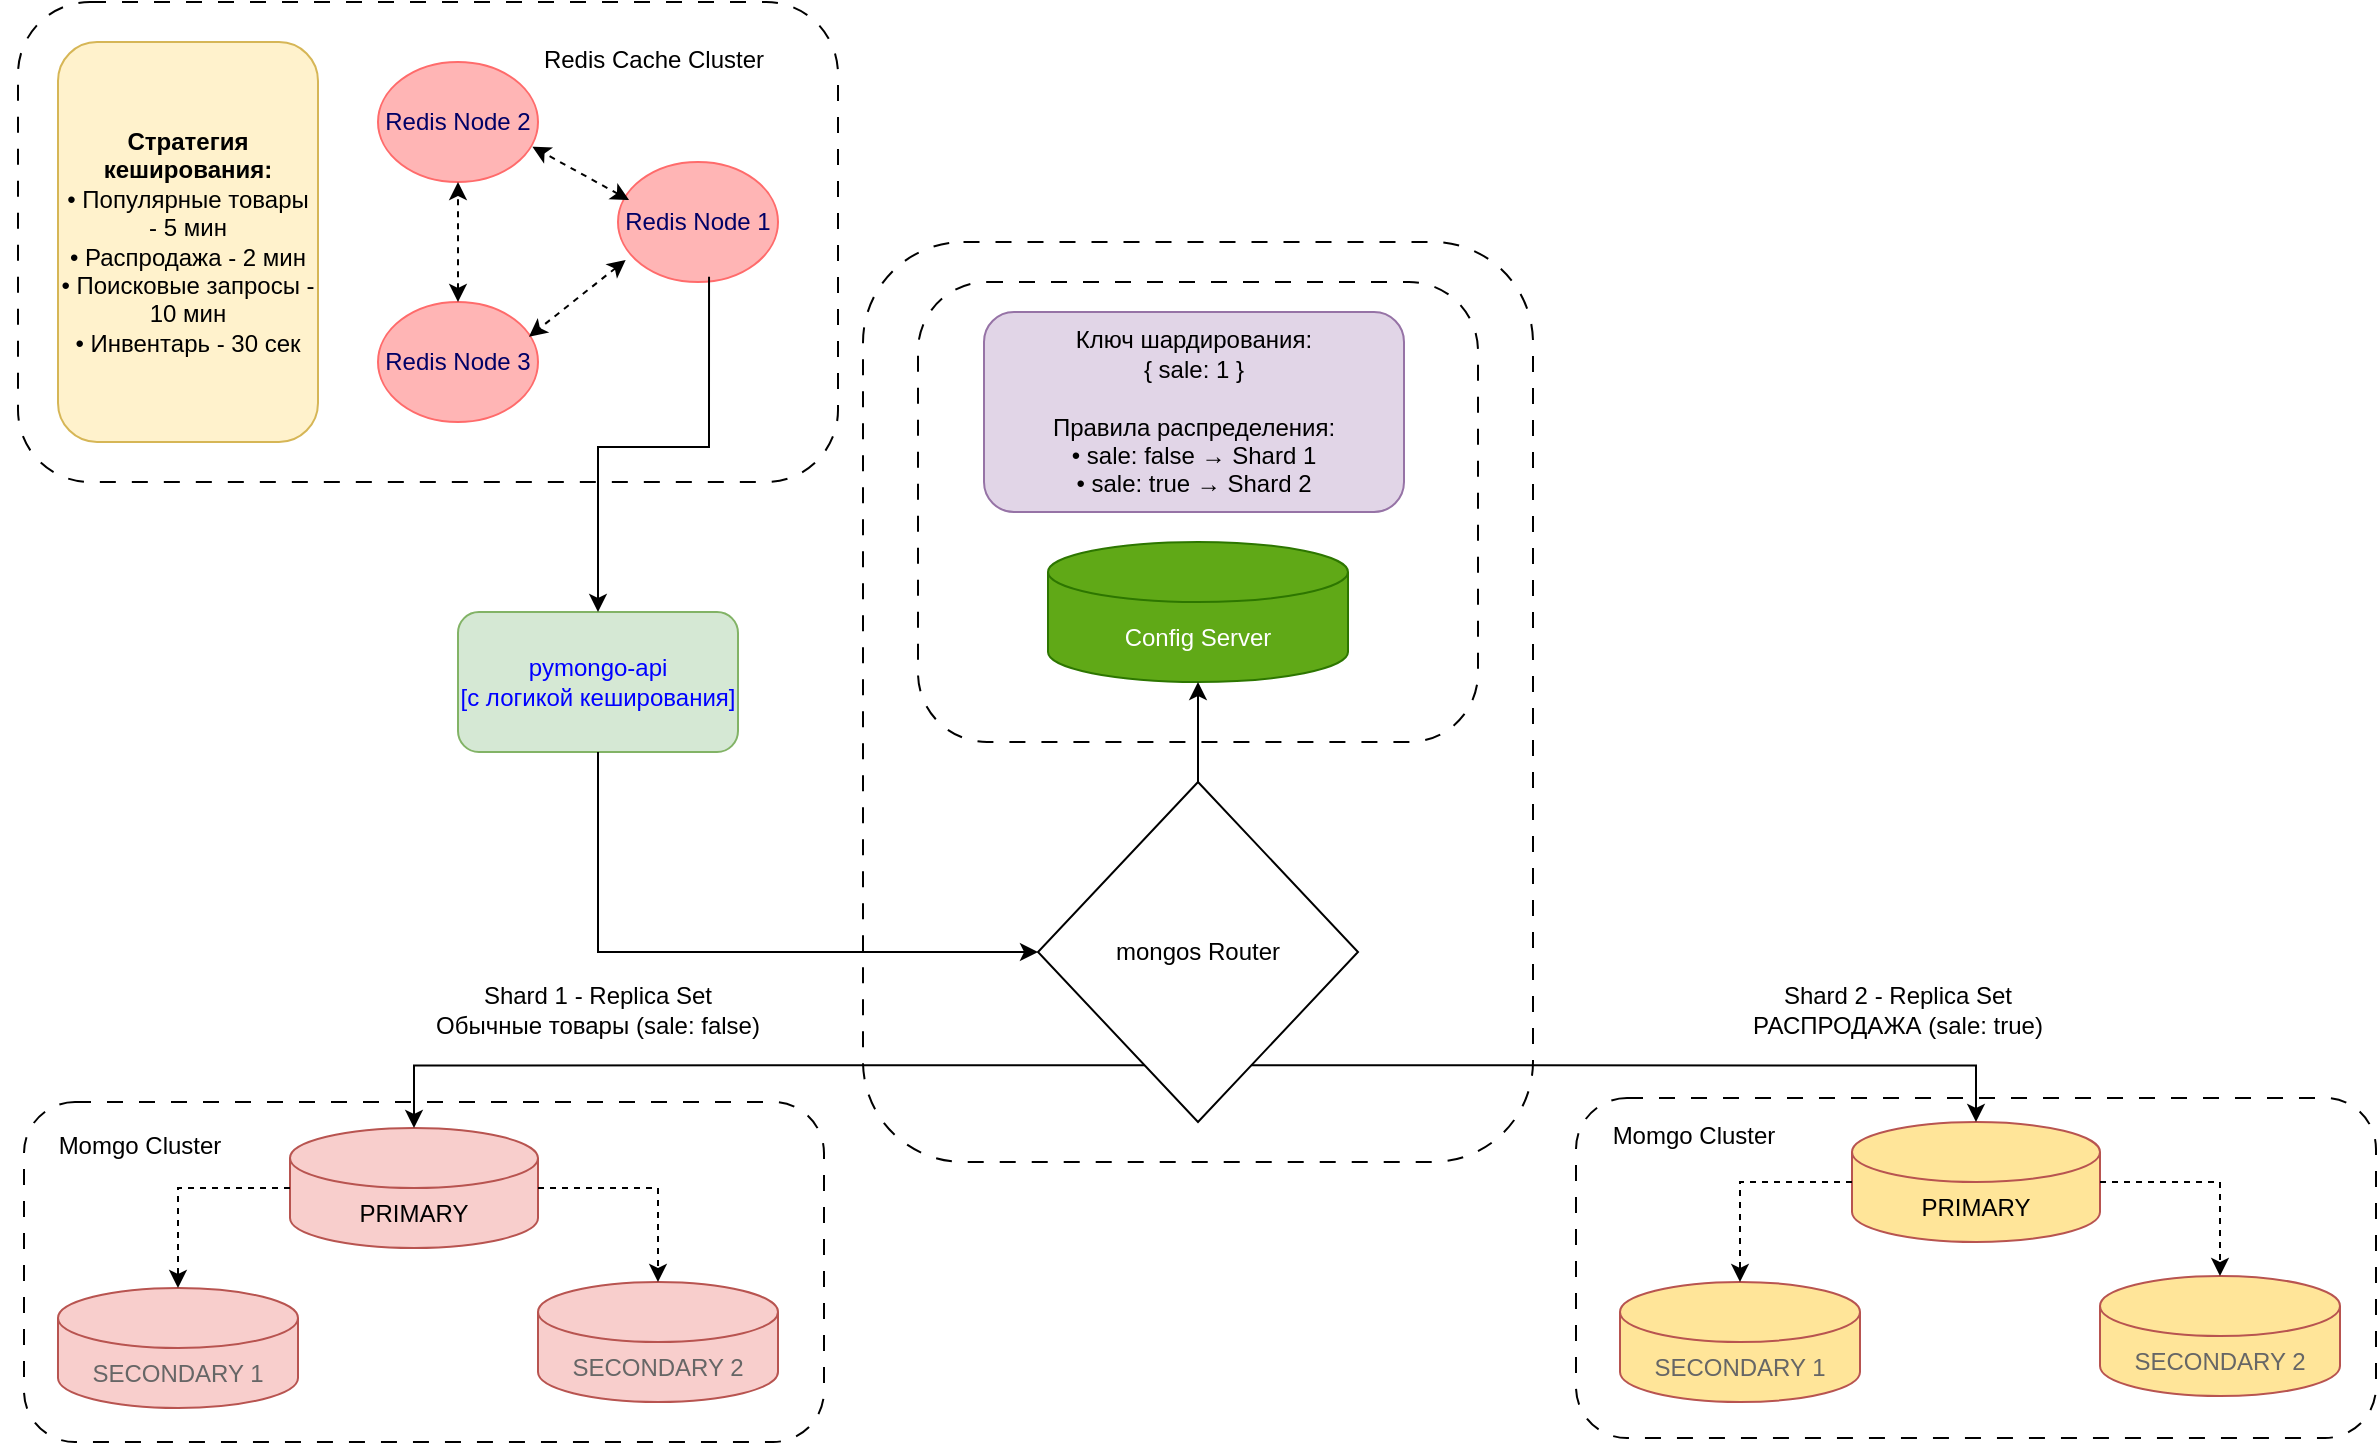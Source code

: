 <mxfile version="28.2.5">
  <diagram name="Page-1" id="-H_mtQnk-PTXWXPvYvuk">
    <mxGraphModel dx="1580" dy="1940" grid="1" gridSize="10" guides="1" tooltips="1" connect="1" arrows="1" fold="1" page="1" pageScale="1" pageWidth="1169" pageHeight="827" math="0" shadow="0">
      <root>
        <mxCell id="0" />
        <mxCell id="1" parent="0" />
        <mxCell id="redis-cluster" value="" style="rounded=1;whiteSpace=wrap;html=1;dashed=1;dashPattern=8 8;fillColor=none;" parent="1" vertex="1">
          <mxGeometry x="90" y="-70" width="410" height="240" as="geometry" />
        </mxCell>
        <mxCell id="redis-label" value="Redis Cache Cluster" style="text;html=1;strokeColor=none;fillColor=none;align=center;verticalAlign=middle;whiteSpace=wrap;rounded=0;" parent="1" vertex="1">
          <mxGeometry x="338" y="-56" width="140" height="30" as="geometry" />
        </mxCell>
        <mxCell id="redis-node1" value="&lt;font style=&quot;color: rgb(0, 0, 102);&quot;&gt;Redis Node 1&lt;/font&gt;" style="ellipse;whiteSpace=wrap;html=1;fillColor=#FFB5B5;strokeColor=#FF6B6B;" parent="1" vertex="1">
          <mxGeometry x="390" y="10" width="80" height="60" as="geometry" />
        </mxCell>
        <mxCell id="redis-node2" value="&lt;font style=&quot;color: rgb(0, 0, 102);&quot;&gt;Redis Node 2&lt;/font&gt;" style="ellipse;whiteSpace=wrap;html=1;fillColor=#FFB5B5;strokeColor=#FF6B6B;" parent="1" vertex="1">
          <mxGeometry x="270" y="-40" width="80" height="60" as="geometry" />
        </mxCell>
        <mxCell id="redis-node3" value="&lt;font style=&quot;color: rgb(0, 0, 102);&quot;&gt;Redis Node 3&lt;/font&gt;" style="ellipse;whiteSpace=wrap;html=1;fillColor=#FFB5B5;strokeColor=#FF6B6B;" parent="1" vertex="1">
          <mxGeometry x="270" y="80" width="80" height="60" as="geometry" />
        </mxCell>
        <mxCell id="YbwGt4lME48bDANCcB6B-2" value="" style="rounded=1;whiteSpace=wrap;html=1;dashed=1;dashPattern=8 8;fillColor=none;" parent="1" vertex="1">
          <mxGeometry x="540" y="70" width="280" height="230" as="geometry" />
        </mxCell>
        <mxCell id="YbwGt4lME48bDANCcB6B-1" value="" style="rounded=1;whiteSpace=wrap;html=1;dashed=1;dashPattern=8 8;fillColor=none;" parent="1" vertex="1">
          <mxGeometry x="512.5" y="50" width="335" height="460" as="geometry" />
        </mxCell>
        <mxCell id="pymongo-api" value="&lt;font style=&quot;color: rgb(0, 0, 255);&quot;&gt;pymongo-api&lt;br&gt;&lt;font style=&quot;font-size: 12px&quot;&gt;[с логикой кеширования]&lt;/font&gt;&lt;/font&gt;" style="rounded=1;whiteSpace=wrap;html=1;fillColor=#d5e8d4;strokeColor=#82b366;" parent="1" vertex="1">
          <mxGeometry x="310" y="235" width="140" height="70" as="geometry" />
        </mxCell>
        <mxCell id="mongos" value="mongos Router" style="rhombus;whiteSpace=wrap;html=1;" parent="1" vertex="1">
          <mxGeometry x="600" y="320" width="160" height="170" as="geometry" />
        </mxCell>
        <mxCell id="config-servers" value="Config Server" style="shape=cylinder3;whiteSpace=wrap;html=1;boundedLbl=1;backgroundOutline=1;size=15;fillColor=#60a917;strokeColor=#2D7600;fontColor=#ffffff;" parent="1" vertex="1">
          <mxGeometry x="605" y="200" width="150" height="70" as="geometry" />
        </mxCell>
        <mxCell id="shard-key" value="Ключ шардирования:&lt;br&gt;{ sale: 1 }&lt;br&gt;&lt;br&gt;Правила распределения:&lt;br&gt;• sale: false → Shard 1&lt;br&gt;• sale: true → Shard 2" style="rounded=1;whiteSpace=wrap;html=1;fillColor=#e1d5e7;strokeColor=#9673a6;fontColor=#000000;" parent="1" vertex="1">
          <mxGeometry x="573" y="85" width="210" height="100" as="geometry" />
        </mxCell>
        <mxCell id="shard1-label" value="Shard 1 - Replica Set&lt;br&gt;Обычные товары (sale: false)" style="text;html=1;strokeColor=none;fillColor=none;align=center;verticalAlign=middle;whiteSpace=wrap;rounded=0;" parent="1" vertex="1">
          <mxGeometry x="260" y="419" width="240" height="30" as="geometry" />
        </mxCell>
        <mxCell id="shard1-primary" value="PRIMARY" style="shape=cylinder3;whiteSpace=wrap;html=1;boundedLbl=1;backgroundOutline=1;size=15;fillColor=#f8cecc;strokeColor=#b85450;fontColor=#000000;" parent="1" vertex="1">
          <mxGeometry x="226" y="493" width="124" height="60" as="geometry" />
        </mxCell>
        <mxCell id="shard1-secondary1" value="SECONDARY 1" style="shape=cylinder3;whiteSpace=wrap;html=1;boundedLbl=1;backgroundOutline=1;size=15;fillColor=#f8cecc;strokeColor=#b85450;fontColor=#666666;" parent="1" vertex="1">
          <mxGeometry x="110" y="573" width="120" height="60" as="geometry" />
        </mxCell>
        <mxCell id="shard1-secondary2" value="SECONDARY 2" style="shape=cylinder3;whiteSpace=wrap;html=1;boundedLbl=1;backgroundOutline=1;size=15;fillColor=#f8cecc;strokeColor=#b85450;fontColor=#666666;" parent="1" vertex="1">
          <mxGeometry x="350" y="570" width="120" height="60" as="geometry" />
        </mxCell>
        <mxCell id="shard2-label" value="Shard 2 - Replica Set&lt;br&gt;РАСПРОДАЖА (sale: true)" style="text;html=1;strokeColor=none;fillColor=none;align=center;verticalAlign=middle;whiteSpace=wrap;rounded=0;" parent="1" vertex="1">
          <mxGeometry x="910" y="419" width="240" height="30" as="geometry" />
        </mxCell>
        <mxCell id="shard2-primary" value="PRIMARY" style="shape=cylinder3;whiteSpace=wrap;html=1;boundedLbl=1;backgroundOutline=1;size=15;fillColor=#FFE599;strokeColor=#b85450;fontColor=#000000;" parent="1" vertex="1">
          <mxGeometry x="1007" y="490" width="124" height="60" as="geometry" />
        </mxCell>
        <mxCell id="shard2-secondary1" value="SECONDARY 1" style="shape=cylinder3;whiteSpace=wrap;html=1;boundedLbl=1;backgroundOutline=1;size=15;fillColor=#FFE599;strokeColor=#b85450;fontColor=#666666;" parent="1" vertex="1">
          <mxGeometry x="891" y="570" width="120" height="60" as="geometry" />
        </mxCell>
        <mxCell id="shard2-secondary2" value="SECONDARY 2" style="shape=cylinder3;whiteSpace=wrap;html=1;boundedLbl=1;backgroundOutline=1;size=15;fillColor=#FFE599;strokeColor=#b85450;fontColor=#666666;" parent="1" vertex="1">
          <mxGeometry x="1131" y="567" width="120" height="60" as="geometry" />
        </mxCell>
        <mxCell id="cache-strategy" value="&lt;b&gt;Стратегия кеширования:&lt;/b&gt;&lt;br&gt;• Популярные товары - 5 мин&lt;br&gt;• Распродажа - 2 мин&lt;br&gt;• Поисковые запросы - 10 мин&lt;br&gt;• Инвентарь - 30 сек" style="rounded=1;whiteSpace=wrap;html=1;fillColor=#fff2cc;strokeColor=#d6b656;fontColor=#000000;" parent="1" vertex="1">
          <mxGeometry x="110" y="-50" width="130" height="200" as="geometry" />
        </mxCell>
        <mxCell id="conn-redis-app" style="edgeStyle=orthogonalEdgeStyle;rounded=0;orthogonalLoop=1;jettySize=auto;html=1;exitX=0.569;exitY=0.956;exitDx=0;exitDy=0;entryX=0.5;entryY=0;entryDx=0;entryDy=0;exitPerimeter=0;" parent="1" source="redis-node1" target="pymongo-api" edge="1">
          <mxGeometry relative="1" as="geometry">
            <mxPoint x="290" y="180" as="targetPoint" />
          </mxGeometry>
        </mxCell>
        <mxCell id="conn1" style="edgeStyle=orthogonalEdgeStyle;rounded=0;orthogonalLoop=1;jettySize=auto;html=1;exitX=0.5;exitY=1;exitDx=0;exitDy=0;entryX=0;entryY=0.5;entryDx=0;entryDy=0;" parent="1" source="pymongo-api" target="mongos" edge="1">
          <mxGeometry relative="1" as="geometry">
            <Array as="points">
              <mxPoint x="380" y="305" />
              <mxPoint x="380" y="390" />
            </Array>
          </mxGeometry>
        </mxCell>
        <mxCell id="repl1-1" style="edgeStyle=orthogonalEdgeStyle;rounded=0;orthogonalLoop=1;jettySize=auto;html=1;exitX=0;exitY=0.5;exitDx=0;exitDy=0;dashed=1;exitPerimeter=0;entryX=0.5;entryY=0;entryDx=0;entryDy=0;entryPerimeter=0;" parent="1" source="shard1-primary" target="shard1-secondary1" edge="1">
          <mxGeometry relative="1" as="geometry">
            <mxPoint x="155" y="563" as="targetPoint" />
          </mxGeometry>
        </mxCell>
        <mxCell id="repl1-2" style="edgeStyle=orthogonalEdgeStyle;rounded=0;orthogonalLoop=1;jettySize=auto;html=1;exitX=1;exitY=0.5;exitDx=0;exitDy=0;entryX=0.5;entryY=0;entryDx=0;entryDy=0;dashed=1;entryPerimeter=0;" parent="1" source="shard1-primary" target="shard1-secondary2" edge="1">
          <mxGeometry relative="1" as="geometry" />
        </mxCell>
        <mxCell id="repl2-1" style="edgeStyle=orthogonalEdgeStyle;rounded=0;orthogonalLoop=1;jettySize=auto;html=1;exitX=0;exitY=0.5;exitDx=0;exitDy=0;dashed=1;exitPerimeter=0;entryX=0.5;entryY=0;entryDx=0;entryDy=0;entryPerimeter=0;" parent="1" source="shard2-primary" target="shard2-secondary1" edge="1">
          <mxGeometry relative="1" as="geometry">
            <mxPoint x="936" y="560" as="targetPoint" />
          </mxGeometry>
        </mxCell>
        <mxCell id="repl2-2" style="edgeStyle=orthogonalEdgeStyle;rounded=0;orthogonalLoop=1;jettySize=auto;html=1;exitX=1;exitY=0.5;exitDx=0;exitDy=0;entryX=0.5;entryY=0;entryDx=0;entryDy=0;dashed=1;entryPerimeter=0;" parent="1" source="shard2-primary" target="shard2-secondary2" edge="1">
          <mxGeometry relative="1" as="geometry" />
        </mxCell>
        <mxCell id="conn2" style="edgeStyle=orthogonalEdgeStyle;rounded=0;orthogonalLoop=1;jettySize=auto;html=1;exitX=0.5;exitY=0;exitDx=0;exitDy=0;entryX=0.5;entryY=1;entryDx=0;entryDy=0;" parent="1" source="mongos" target="config-servers" edge="1">
          <mxGeometry relative="1" as="geometry" />
        </mxCell>
        <mxCell id="conn3" style="edgeStyle=orthogonalEdgeStyle;rounded=0;orthogonalLoop=1;jettySize=auto;html=1;exitX=0.25;exitY=1;exitDx=0;exitDy=0;entryX=0.5;entryY=0;entryDx=0;entryDy=0;" parent="1" source="mongos" target="shard1-primary" edge="1">
          <mxGeometry relative="1" as="geometry" />
        </mxCell>
        <mxCell id="conn4" style="edgeStyle=orthogonalEdgeStyle;rounded=0;orthogonalLoop=1;jettySize=auto;html=1;exitX=0.75;exitY=1;exitDx=0;exitDy=0;entryX=0.5;entryY=0;entryDx=0;entryDy=0;entryPerimeter=0;" parent="1" source="mongos" target="shard2-primary" edge="1">
          <mxGeometry relative="1" as="geometry" />
        </mxCell>
        <mxCell id="HkTjVLViw5EhlDMIaWv9-7" value="" style="rounded=1;whiteSpace=wrap;html=1;dashed=1;dashPattern=8 8;fillColor=none;" parent="1" vertex="1">
          <mxGeometry x="93" y="480" width="400" height="170" as="geometry" />
        </mxCell>
        <mxCell id="HkTjVLViw5EhlDMIaWv9-8" value="" style="rounded=1;whiteSpace=wrap;html=1;dashed=1;dashPattern=8 8;fillColor=none;" parent="1" vertex="1">
          <mxGeometry x="869" y="478" width="400" height="170" as="geometry" />
        </mxCell>
        <mxCell id="O3kThB9TfEXRCX8WiwU--5" value="" style="endArrow=classic;startArrow=classic;html=1;rounded=0;exitX=0.5;exitY=0;exitDx=0;exitDy=0;dashed=1;" edge="1" parent="1" source="redis-node3" target="redis-node2">
          <mxGeometry width="50" height="50" relative="1" as="geometry">
            <mxPoint x="330" y="80" as="sourcePoint" />
            <mxPoint x="380" y="30" as="targetPoint" />
          </mxGeometry>
        </mxCell>
        <mxCell id="O3kThB9TfEXRCX8WiwU--6" value="" style="endArrow=classic;startArrow=classic;html=1;rounded=0;exitX=0.069;exitY=0.317;exitDx=0;exitDy=0;dashed=1;entryX=0.965;entryY=0.706;entryDx=0;entryDy=0;entryPerimeter=0;exitPerimeter=0;" edge="1" parent="1" source="redis-node1" target="redis-node2">
          <mxGeometry width="50" height="50" relative="1" as="geometry">
            <mxPoint x="379.58" y="110" as="sourcePoint" />
            <mxPoint x="379.58" y="50" as="targetPoint" />
          </mxGeometry>
        </mxCell>
        <mxCell id="O3kThB9TfEXRCX8WiwU--7" value="" style="endArrow=classic;startArrow=classic;html=1;rounded=0;exitX=0.048;exitY=0.817;exitDx=0;exitDy=0;dashed=1;entryX=0.944;entryY=0.289;entryDx=0;entryDy=0;entryPerimeter=0;exitPerimeter=0;" edge="1" parent="1" source="redis-node1" target="redis-node3">
          <mxGeometry width="50" height="50" relative="1" as="geometry">
            <mxPoint x="399" y="47" as="sourcePoint" />
            <mxPoint x="350" y="20" as="targetPoint" />
          </mxGeometry>
        </mxCell>
        <mxCell id="O3kThB9TfEXRCX8WiwU--8" value="Momgo Cluster" style="text;html=1;strokeColor=none;fillColor=none;align=center;verticalAlign=middle;whiteSpace=wrap;rounded=0;" vertex="1" parent="1">
          <mxGeometry x="81" y="487" width="140" height="30" as="geometry" />
        </mxCell>
        <mxCell id="O3kThB9TfEXRCX8WiwU--9" value="Momgo Cluster" style="text;html=1;strokeColor=none;fillColor=none;align=center;verticalAlign=middle;whiteSpace=wrap;rounded=0;" vertex="1" parent="1">
          <mxGeometry x="858" y="482" width="140" height="30" as="geometry" />
        </mxCell>
      </root>
    </mxGraphModel>
  </diagram>
</mxfile>
